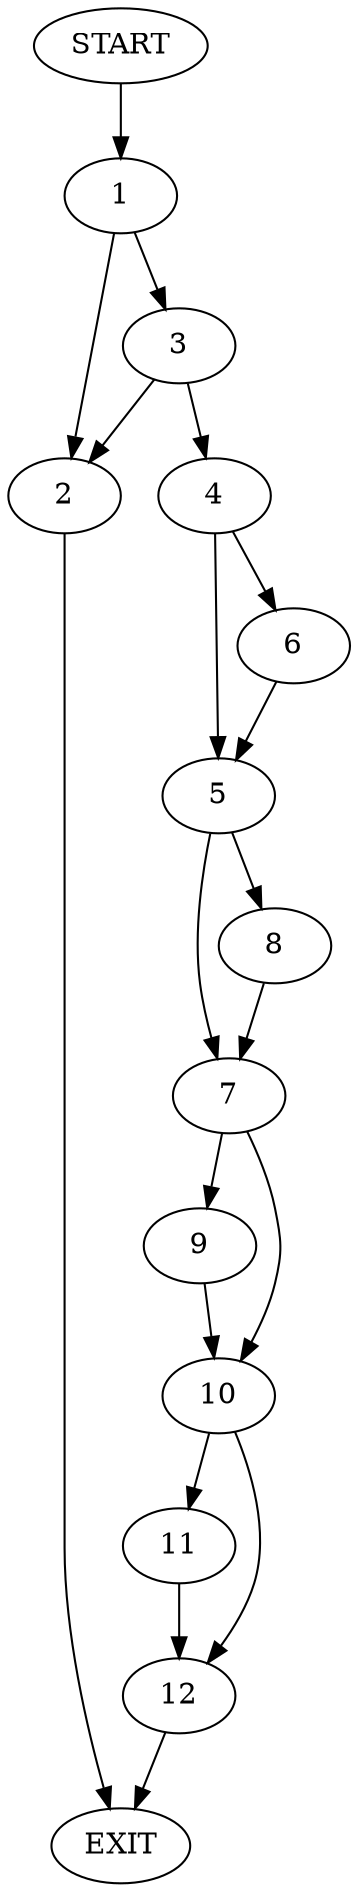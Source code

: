 digraph {
0 [label="START"]
13 [label="EXIT"]
0 -> 1
1 -> 2
1 -> 3
3 -> 2
3 -> 4
2 -> 13
4 -> 5
4 -> 6
5 -> 7
5 -> 8
6 -> 5
8 -> 7
7 -> 9
7 -> 10
10 -> 11
10 -> 12
9 -> 10
12 -> 13
11 -> 12
}
